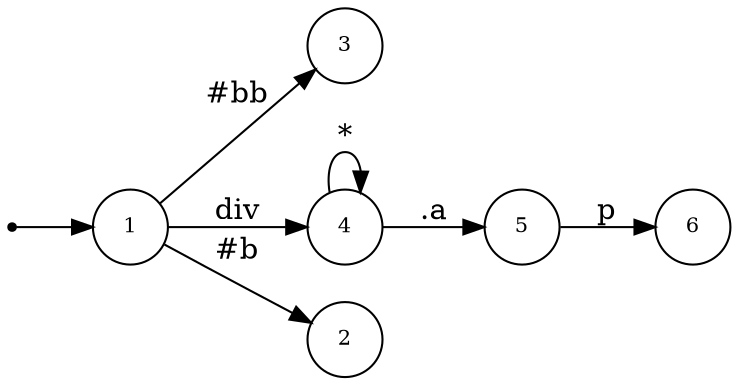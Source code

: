 digraph NFA {
  rankdir=LR;
  node [shape=circle, fontsize=10];
  __start [shape=point, label=""];
  __start -> 1;
  3 [label="3"];
  1 [label="1"];
  5 [label="5"];
  6 [label="6"];
  4 [label="4"];
  2 [label="2"];
  { node [shape=doublecircle]; 2 3 6 }
  1 -> 2 [label="#b"];
  1 -> 3 [label="#bb"];
  1 -> 4 [label="div"];
  4 -> 4 [label="*"];
  4 -> 5 [label=".a"];
  5 -> 6 [label="p"];
}
